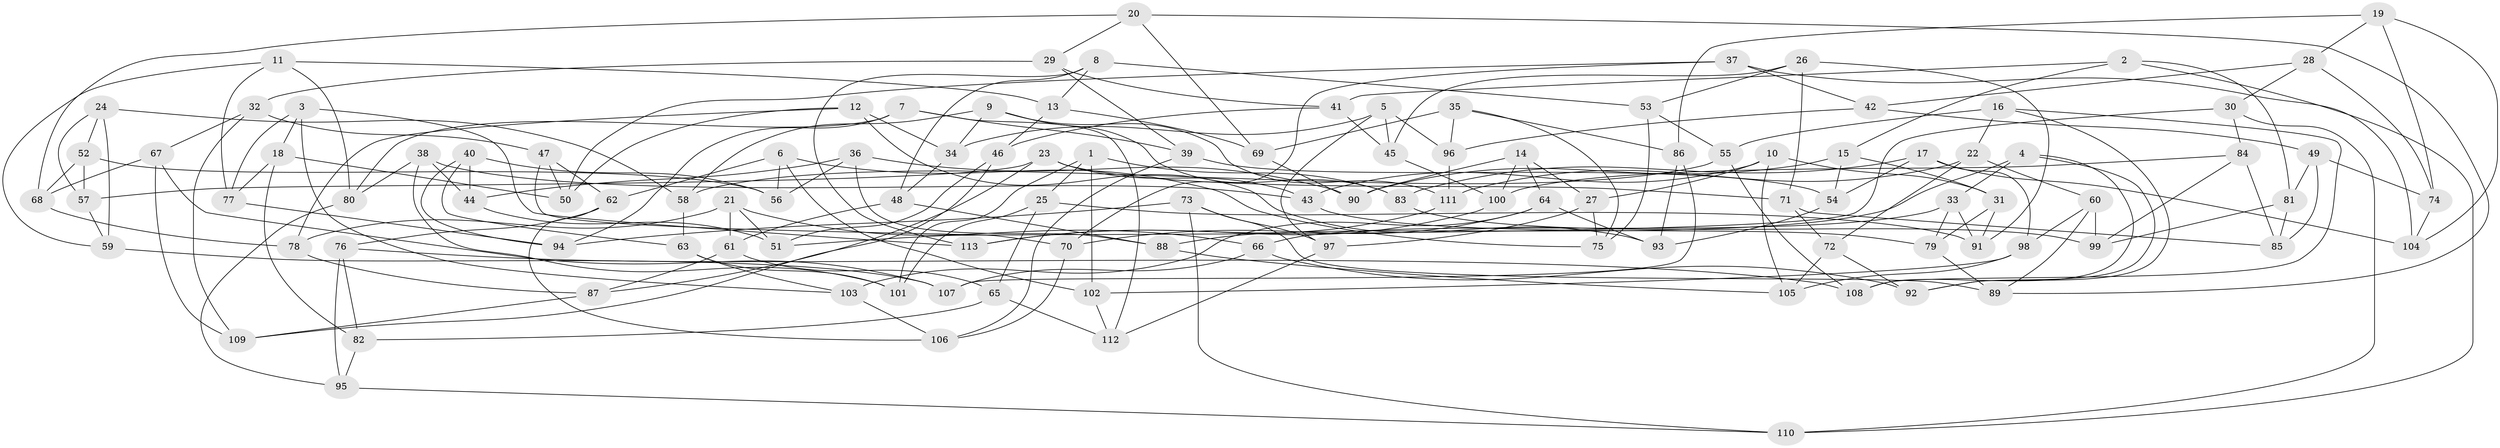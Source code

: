 // coarse degree distribution, {3: 0.0821917808219178, 4: 0.3835616438356164, 5: 0.0821917808219178, 6: 0.4520547945205479}
// Generated by graph-tools (version 1.1) at 2025/24/03/03/25 07:24:28]
// undirected, 113 vertices, 226 edges
graph export_dot {
graph [start="1"]
  node [color=gray90,style=filled];
  1;
  2;
  3;
  4;
  5;
  6;
  7;
  8;
  9;
  10;
  11;
  12;
  13;
  14;
  15;
  16;
  17;
  18;
  19;
  20;
  21;
  22;
  23;
  24;
  25;
  26;
  27;
  28;
  29;
  30;
  31;
  32;
  33;
  34;
  35;
  36;
  37;
  38;
  39;
  40;
  41;
  42;
  43;
  44;
  45;
  46;
  47;
  48;
  49;
  50;
  51;
  52;
  53;
  54;
  55;
  56;
  57;
  58;
  59;
  60;
  61;
  62;
  63;
  64;
  65;
  66;
  67;
  68;
  69;
  70;
  71;
  72;
  73;
  74;
  75;
  76;
  77;
  78;
  79;
  80;
  81;
  82;
  83;
  84;
  85;
  86;
  87;
  88;
  89;
  90;
  91;
  92;
  93;
  94;
  95;
  96;
  97;
  98;
  99;
  100;
  101;
  102;
  103;
  104;
  105;
  106;
  107;
  108;
  109;
  110;
  111;
  112;
  113;
  1 -- 101;
  1 -- 83;
  1 -- 102;
  1 -- 25;
  2 -- 15;
  2 -- 41;
  2 -- 81;
  2 -- 110;
  3 -- 103;
  3 -- 77;
  3 -- 113;
  3 -- 18;
  4 -- 33;
  4 -- 108;
  4 -- 92;
  4 -- 88;
  5 -- 97;
  5 -- 96;
  5 -- 45;
  5 -- 34;
  6 -- 102;
  6 -- 62;
  6 -- 56;
  6 -- 75;
  7 -- 80;
  7 -- 112;
  7 -- 94;
  7 -- 39;
  8 -- 13;
  8 -- 53;
  8 -- 48;
  8 -- 113;
  9 -- 83;
  9 -- 111;
  9 -- 34;
  9 -- 58;
  10 -- 105;
  10 -- 31;
  10 -- 43;
  10 -- 27;
  11 -- 80;
  11 -- 77;
  11 -- 13;
  11 -- 59;
  12 -- 78;
  12 -- 50;
  12 -- 93;
  12 -- 34;
  13 -- 46;
  13 -- 69;
  14 -- 27;
  14 -- 64;
  14 -- 100;
  14 -- 90;
  15 -- 90;
  15 -- 54;
  15 -- 31;
  16 -- 92;
  16 -- 55;
  16 -- 108;
  16 -- 22;
  17 -- 83;
  17 -- 104;
  17 -- 54;
  17 -- 98;
  18 -- 82;
  18 -- 50;
  18 -- 77;
  19 -- 86;
  19 -- 28;
  19 -- 74;
  19 -- 104;
  20 -- 69;
  20 -- 29;
  20 -- 68;
  20 -- 89;
  21 -- 51;
  21 -- 66;
  21 -- 61;
  21 -- 78;
  22 -- 111;
  22 -- 60;
  22 -- 72;
  23 -- 71;
  23 -- 87;
  23 -- 43;
  23 -- 57;
  24 -- 52;
  24 -- 58;
  24 -- 59;
  24 -- 57;
  25 -- 91;
  25 -- 101;
  25 -- 65;
  26 -- 45;
  26 -- 91;
  26 -- 71;
  26 -- 53;
  27 -- 97;
  27 -- 75;
  28 -- 74;
  28 -- 30;
  28 -- 42;
  29 -- 39;
  29 -- 41;
  29 -- 32;
  30 -- 110;
  30 -- 51;
  30 -- 84;
  31 -- 79;
  31 -- 91;
  32 -- 47;
  32 -- 67;
  32 -- 109;
  33 -- 66;
  33 -- 91;
  33 -- 79;
  34 -- 48;
  35 -- 75;
  35 -- 96;
  35 -- 86;
  35 -- 69;
  36 -- 90;
  36 -- 56;
  36 -- 44;
  36 -- 88;
  37 -- 42;
  37 -- 50;
  37 -- 104;
  37 -- 70;
  38 -- 101;
  38 -- 43;
  38 -- 80;
  38 -- 44;
  39 -- 54;
  39 -- 106;
  40 -- 44;
  40 -- 63;
  40 -- 56;
  40 -- 94;
  41 -- 45;
  41 -- 46;
  42 -- 96;
  42 -- 49;
  43 -- 79;
  44 -- 51;
  45 -- 100;
  46 -- 51;
  46 -- 109;
  47 -- 50;
  47 -- 70;
  47 -- 62;
  48 -- 61;
  48 -- 88;
  49 -- 85;
  49 -- 81;
  49 -- 74;
  52 -- 68;
  52 -- 56;
  52 -- 57;
  53 -- 75;
  53 -- 55;
  54 -- 93;
  55 -- 58;
  55 -- 108;
  57 -- 59;
  58 -- 63;
  59 -- 107;
  60 -- 89;
  60 -- 98;
  60 -- 99;
  61 -- 65;
  61 -- 87;
  62 -- 106;
  62 -- 76;
  63 -- 103;
  63 -- 101;
  64 -- 93;
  64 -- 70;
  64 -- 103;
  65 -- 82;
  65 -- 112;
  66 -- 92;
  66 -- 107;
  67 -- 109;
  67 -- 107;
  67 -- 68;
  68 -- 78;
  69 -- 90;
  70 -- 106;
  71 -- 85;
  71 -- 72;
  72 -- 105;
  72 -- 92;
  73 -- 94;
  73 -- 97;
  73 -- 89;
  73 -- 110;
  74 -- 104;
  76 -- 108;
  76 -- 82;
  76 -- 95;
  77 -- 94;
  78 -- 87;
  79 -- 89;
  80 -- 95;
  81 -- 85;
  81 -- 99;
  82 -- 95;
  83 -- 99;
  84 -- 99;
  84 -- 100;
  84 -- 85;
  86 -- 93;
  86 -- 107;
  87 -- 109;
  88 -- 105;
  95 -- 110;
  96 -- 111;
  97 -- 112;
  98 -- 102;
  98 -- 105;
  100 -- 113;
  102 -- 112;
  103 -- 106;
  111 -- 113;
}
